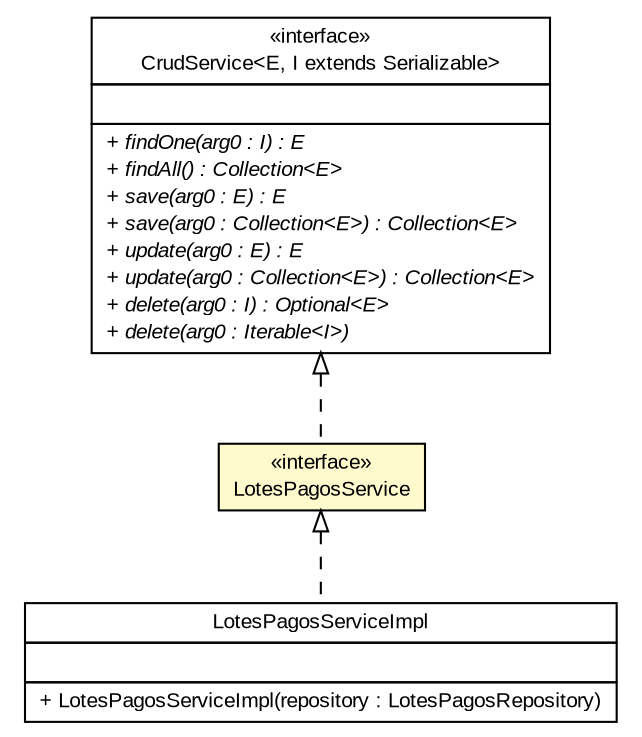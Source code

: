 #!/usr/local/bin/dot
#
# Class diagram 
# Generated by UMLGraph version R5_6 (http://www.umlgraph.org/)
#

digraph G {
	edge [fontname="arial",fontsize=10,labelfontname="arial",labelfontsize=10];
	node [fontname="arial",fontsize=10,shape=plaintext];
	nodesep=0.25;
	ranksep=0.5;
	// br.gov.to.sefaz.arr.processamento.service.LotesPagosService
	c74532 [label=<<table title="br.gov.to.sefaz.arr.processamento.service.LotesPagosService" border="0" cellborder="1" cellspacing="0" cellpadding="2" port="p" bgcolor="lemonChiffon" href="./LotesPagosService.html">
		<tr><td><table border="0" cellspacing="0" cellpadding="1">
<tr><td align="center" balign="center"> &#171;interface&#187; </td></tr>
<tr><td align="center" balign="center"> LotesPagosService </td></tr>
		</table></td></tr>
		</table>>, URL="./LotesPagosService.html", fontname="arial", fontcolor="black", fontsize=10.0];
	// br.gov.to.sefaz.arr.processamento.service.impl.LotesPagosServiceImpl
	c74544 [label=<<table title="br.gov.to.sefaz.arr.processamento.service.impl.LotesPagosServiceImpl" border="0" cellborder="1" cellspacing="0" cellpadding="2" port="p" href="./impl/LotesPagosServiceImpl.html">
		<tr><td><table border="0" cellspacing="0" cellpadding="1">
<tr><td align="center" balign="center"> LotesPagosServiceImpl </td></tr>
		</table></td></tr>
		<tr><td><table border="0" cellspacing="0" cellpadding="1">
<tr><td align="left" balign="left">  </td></tr>
		</table></td></tr>
		<tr><td><table border="0" cellspacing="0" cellpadding="1">
<tr><td align="left" balign="left"> + LotesPagosServiceImpl(repository : LotesPagosRepository) </td></tr>
		</table></td></tr>
		</table>>, URL="./impl/LotesPagosServiceImpl.html", fontname="arial", fontcolor="black", fontsize=10.0];
	//br.gov.to.sefaz.arr.processamento.service.LotesPagosService implements br.gov.to.sefaz.business.service.CrudService<E, I extends java.io.Serializable>
	c74592:p -> c74532:p [dir=back,arrowtail=empty,style=dashed];
	//br.gov.to.sefaz.arr.processamento.service.impl.LotesPagosServiceImpl implements br.gov.to.sefaz.arr.processamento.service.LotesPagosService
	c74532:p -> c74544:p [dir=back,arrowtail=empty,style=dashed];
	// br.gov.to.sefaz.business.service.CrudService<E, I extends java.io.Serializable>
	c74592 [label=<<table title="br.gov.to.sefaz.business.service.CrudService" border="0" cellborder="1" cellspacing="0" cellpadding="2" port="p" href="http://java.sun.com/j2se/1.4.2/docs/api/br/gov/to/sefaz/business/service/CrudService.html">
		<tr><td><table border="0" cellspacing="0" cellpadding="1">
<tr><td align="center" balign="center"> &#171;interface&#187; </td></tr>
<tr><td align="center" balign="center"> CrudService&lt;E, I extends Serializable&gt; </td></tr>
		</table></td></tr>
		<tr><td><table border="0" cellspacing="0" cellpadding="1">
<tr><td align="left" balign="left">  </td></tr>
		</table></td></tr>
		<tr><td><table border="0" cellspacing="0" cellpadding="1">
<tr><td align="left" balign="left"><font face="arial italic" point-size="10.0"> + findOne(arg0 : I) : E </font></td></tr>
<tr><td align="left" balign="left"><font face="arial italic" point-size="10.0"> + findAll() : Collection&lt;E&gt; </font></td></tr>
<tr><td align="left" balign="left"><font face="arial italic" point-size="10.0"> + save(arg0 : E) : E </font></td></tr>
<tr><td align="left" balign="left"><font face="arial italic" point-size="10.0"> + save(arg0 : Collection&lt;E&gt;) : Collection&lt;E&gt; </font></td></tr>
<tr><td align="left" balign="left"><font face="arial italic" point-size="10.0"> + update(arg0 : E) : E </font></td></tr>
<tr><td align="left" balign="left"><font face="arial italic" point-size="10.0"> + update(arg0 : Collection&lt;E&gt;) : Collection&lt;E&gt; </font></td></tr>
<tr><td align="left" balign="left"><font face="arial italic" point-size="10.0"> + delete(arg0 : I) : Optional&lt;E&gt; </font></td></tr>
<tr><td align="left" balign="left"><font face="arial italic" point-size="10.0"> + delete(arg0 : Iterable&lt;I&gt;) </font></td></tr>
		</table></td></tr>
		</table>>, URL="http://java.sun.com/j2se/1.4.2/docs/api/br/gov/to/sefaz/business/service/CrudService.html", fontname="arial", fontcolor="black", fontsize=10.0];
}

